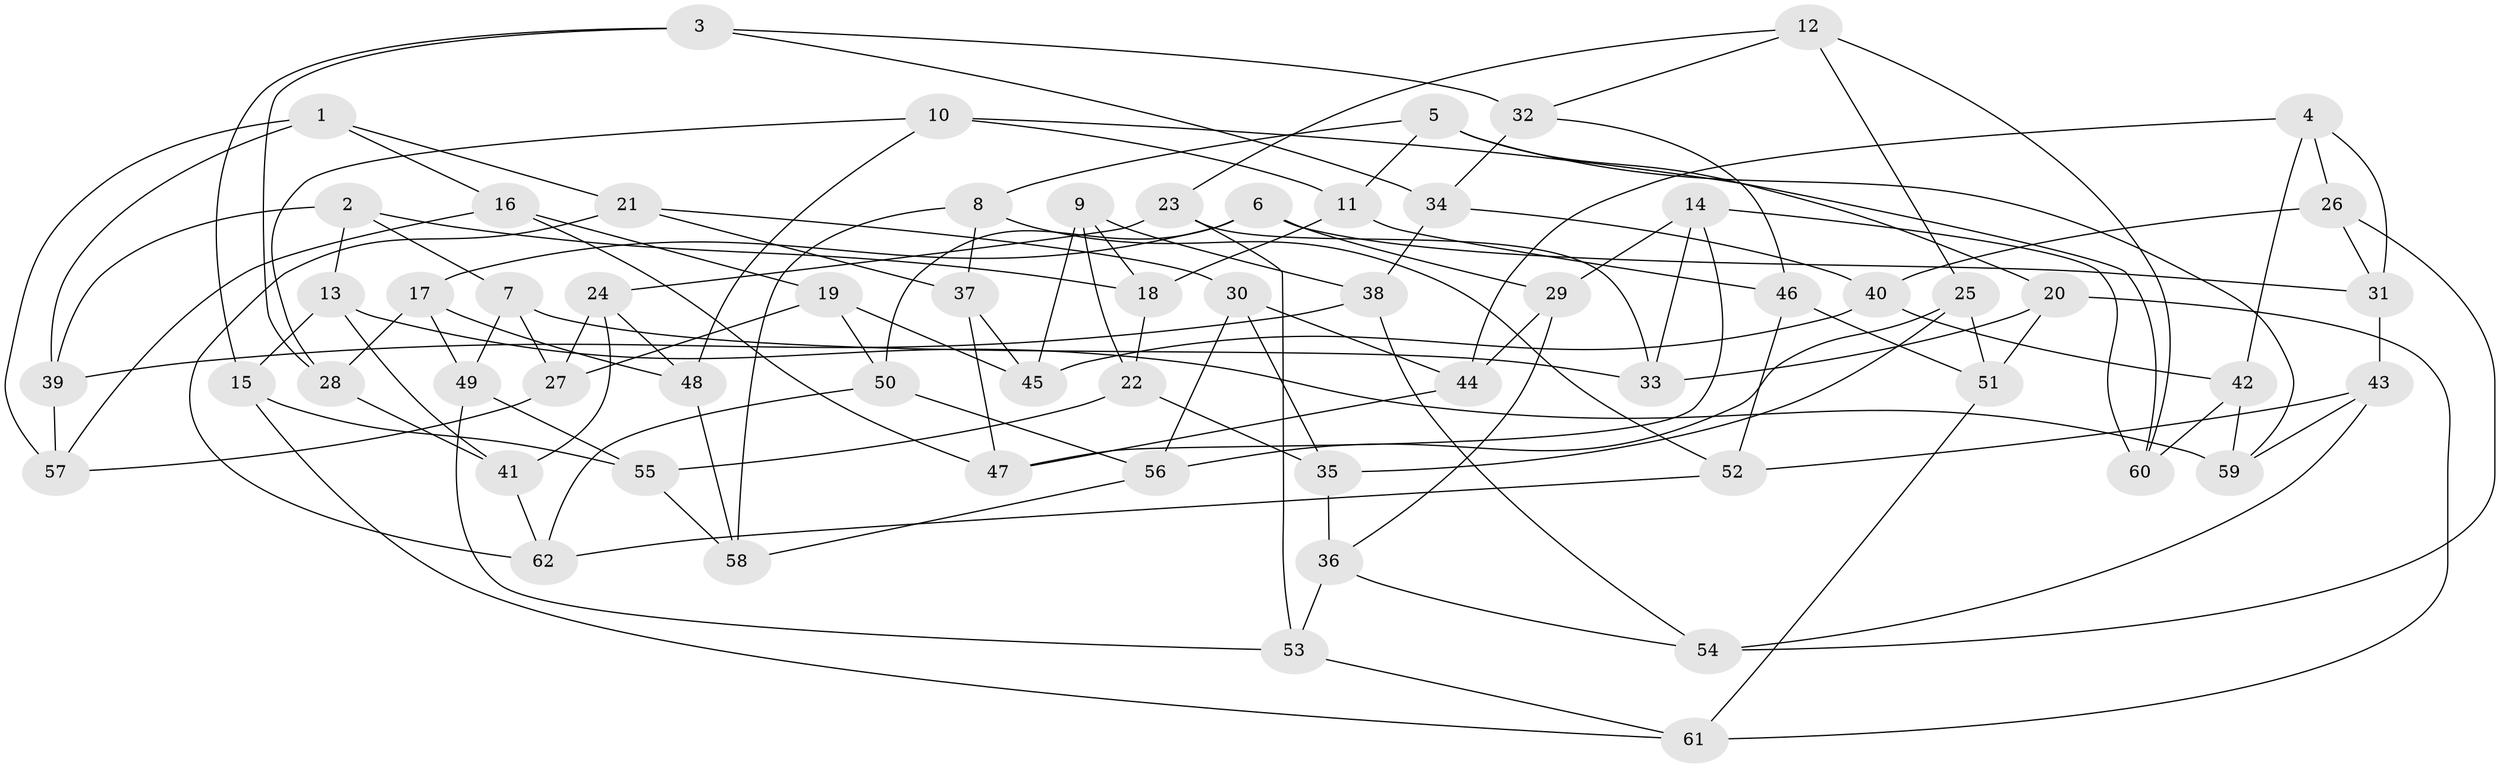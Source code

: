 // coarse degree distribution, {6: 0.044444444444444446, 4: 0.8444444444444444, 11: 0.022222222222222223, 9: 0.022222222222222223, 10: 0.022222222222222223, 3: 0.044444444444444446}
// Generated by graph-tools (version 1.1) at 2025/53/03/04/25 22:53:42]
// undirected, 62 vertices, 124 edges
graph export_dot {
  node [color=gray90,style=filled];
  1;
  2;
  3;
  4;
  5;
  6;
  7;
  8;
  9;
  10;
  11;
  12;
  13;
  14;
  15;
  16;
  17;
  18;
  19;
  20;
  21;
  22;
  23;
  24;
  25;
  26;
  27;
  28;
  29;
  30;
  31;
  32;
  33;
  34;
  35;
  36;
  37;
  38;
  39;
  40;
  41;
  42;
  43;
  44;
  45;
  46;
  47;
  48;
  49;
  50;
  51;
  52;
  53;
  54;
  55;
  56;
  57;
  58;
  59;
  60;
  61;
  62;
  1 -- 57;
  1 -- 21;
  1 -- 16;
  1 -- 39;
  2 -- 18;
  2 -- 7;
  2 -- 13;
  2 -- 39;
  3 -- 34;
  3 -- 15;
  3 -- 32;
  3 -- 28;
  4 -- 31;
  4 -- 42;
  4 -- 26;
  4 -- 44;
  5 -- 8;
  5 -- 20;
  5 -- 11;
  5 -- 59;
  6 -- 31;
  6 -- 50;
  6 -- 29;
  6 -- 17;
  7 -- 33;
  7 -- 27;
  7 -- 49;
  8 -- 37;
  8 -- 52;
  8 -- 58;
  9 -- 18;
  9 -- 38;
  9 -- 22;
  9 -- 45;
  10 -- 48;
  10 -- 28;
  10 -- 11;
  10 -- 60;
  11 -- 18;
  11 -- 46;
  12 -- 60;
  12 -- 23;
  12 -- 32;
  12 -- 25;
  13 -- 59;
  13 -- 15;
  13 -- 41;
  14 -- 29;
  14 -- 60;
  14 -- 33;
  14 -- 47;
  15 -- 61;
  15 -- 55;
  16 -- 57;
  16 -- 47;
  16 -- 19;
  17 -- 48;
  17 -- 28;
  17 -- 49;
  18 -- 22;
  19 -- 50;
  19 -- 45;
  19 -- 27;
  20 -- 51;
  20 -- 33;
  20 -- 61;
  21 -- 30;
  21 -- 62;
  21 -- 37;
  22 -- 35;
  22 -- 55;
  23 -- 24;
  23 -- 53;
  23 -- 33;
  24 -- 41;
  24 -- 27;
  24 -- 48;
  25 -- 56;
  25 -- 51;
  25 -- 35;
  26 -- 31;
  26 -- 54;
  26 -- 40;
  27 -- 57;
  28 -- 41;
  29 -- 44;
  29 -- 36;
  30 -- 56;
  30 -- 35;
  30 -- 44;
  31 -- 43;
  32 -- 34;
  32 -- 46;
  34 -- 38;
  34 -- 40;
  35 -- 36;
  36 -- 53;
  36 -- 54;
  37 -- 45;
  37 -- 47;
  38 -- 54;
  38 -- 39;
  39 -- 57;
  40 -- 42;
  40 -- 45;
  41 -- 62;
  42 -- 60;
  42 -- 59;
  43 -- 54;
  43 -- 59;
  43 -- 52;
  44 -- 47;
  46 -- 52;
  46 -- 51;
  48 -- 58;
  49 -- 55;
  49 -- 53;
  50 -- 62;
  50 -- 56;
  51 -- 61;
  52 -- 62;
  53 -- 61;
  55 -- 58;
  56 -- 58;
}
